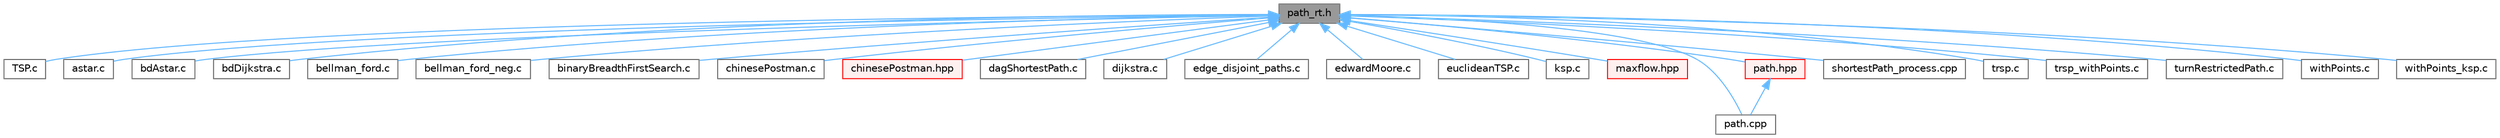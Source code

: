 digraph "path_rt.h"
{
 // LATEX_PDF_SIZE
  bgcolor="transparent";
  edge [fontname=Helvetica,fontsize=10,labelfontname=Helvetica,labelfontsize=10];
  node [fontname=Helvetica,fontsize=10,shape=box,height=0.2,width=0.4];
  Node1 [id="Node000001",label="path_rt.h",height=0.2,width=0.4,color="gray40", fillcolor="grey60", style="filled", fontcolor="black",tooltip=" "];
  Node1 -> Node2 [id="edge1_Node000001_Node000002",dir="back",color="steelblue1",style="solid",tooltip=" "];
  Node2 [id="Node000002",label="TSP.c",height=0.2,width=0.4,color="grey40", fillcolor="white", style="filled",URL="$TSP_8c.html",tooltip=" "];
  Node1 -> Node3 [id="edge2_Node000001_Node000003",dir="back",color="steelblue1",style="solid",tooltip=" "];
  Node3 [id="Node000003",label="astar.c",height=0.2,width=0.4,color="grey40", fillcolor="white", style="filled",URL="$astar_8c.html",tooltip=" "];
  Node1 -> Node4 [id="edge3_Node000001_Node000004",dir="back",color="steelblue1",style="solid",tooltip=" "];
  Node4 [id="Node000004",label="bdAstar.c",height=0.2,width=0.4,color="grey40", fillcolor="white", style="filled",URL="$bdAstar_8c.html",tooltip=" "];
  Node1 -> Node5 [id="edge4_Node000001_Node000005",dir="back",color="steelblue1",style="solid",tooltip=" "];
  Node5 [id="Node000005",label="bdDijkstra.c",height=0.2,width=0.4,color="grey40", fillcolor="white", style="filled",URL="$bdDijkstra_8c.html",tooltip=" "];
  Node1 -> Node6 [id="edge5_Node000001_Node000006",dir="back",color="steelblue1",style="solid",tooltip=" "];
  Node6 [id="Node000006",label="bellman_ford.c",height=0.2,width=0.4,color="grey40", fillcolor="white", style="filled",URL="$bellman__ford_8c.html",tooltip=" "];
  Node1 -> Node7 [id="edge6_Node000001_Node000007",dir="back",color="steelblue1",style="solid",tooltip=" "];
  Node7 [id="Node000007",label="bellman_ford_neg.c",height=0.2,width=0.4,color="grey40", fillcolor="white", style="filled",URL="$bellman__ford__neg_8c.html",tooltip=" "];
  Node1 -> Node8 [id="edge7_Node000001_Node000008",dir="back",color="steelblue1",style="solid",tooltip=" "];
  Node8 [id="Node000008",label="binaryBreadthFirstSearch.c",height=0.2,width=0.4,color="grey40", fillcolor="white", style="filled",URL="$binaryBreadthFirstSearch_8c.html",tooltip=" "];
  Node1 -> Node9 [id="edge8_Node000001_Node000009",dir="back",color="steelblue1",style="solid",tooltip=" "];
  Node9 [id="Node000009",label="chinesePostman.c",height=0.2,width=0.4,color="grey40", fillcolor="white", style="filled",URL="$chinesePostman_8c.html",tooltip=" "];
  Node1 -> Node10 [id="edge9_Node000001_Node000010",dir="back",color="steelblue1",style="solid",tooltip=" "];
  Node10 [id="Node000010",label="chinesePostman.hpp",height=0.2,width=0.4,color="red", fillcolor="#FFF0F0", style="filled",URL="$chinesePostman_8hpp.html",tooltip=" "];
  Node1 -> Node12 [id="edge10_Node000001_Node000012",dir="back",color="steelblue1",style="solid",tooltip=" "];
  Node12 [id="Node000012",label="dagShortestPath.c",height=0.2,width=0.4,color="grey40", fillcolor="white", style="filled",URL="$dagShortestPath_8c.html",tooltip=" "];
  Node1 -> Node13 [id="edge11_Node000001_Node000013",dir="back",color="steelblue1",style="solid",tooltip=" "];
  Node13 [id="Node000013",label="dijkstra.c",height=0.2,width=0.4,color="grey40", fillcolor="white", style="filled",URL="$dijkstra_8c.html",tooltip=" "];
  Node1 -> Node14 [id="edge12_Node000001_Node000014",dir="back",color="steelblue1",style="solid",tooltip=" "];
  Node14 [id="Node000014",label="edge_disjoint_paths.c",height=0.2,width=0.4,color="grey40", fillcolor="white", style="filled",URL="$edge__disjoint__paths_8c.html",tooltip=" "];
  Node1 -> Node15 [id="edge13_Node000001_Node000015",dir="back",color="steelblue1",style="solid",tooltip=" "];
  Node15 [id="Node000015",label="edwardMoore.c",height=0.2,width=0.4,color="grey40", fillcolor="white", style="filled",URL="$edwardMoore_8c.html",tooltip=" "];
  Node1 -> Node16 [id="edge14_Node000001_Node000016",dir="back",color="steelblue1",style="solid",tooltip=" "];
  Node16 [id="Node000016",label="euclideanTSP.c",height=0.2,width=0.4,color="grey40", fillcolor="white", style="filled",URL="$euclideanTSP_8c.html",tooltip=" "];
  Node1 -> Node17 [id="edge15_Node000001_Node000017",dir="back",color="steelblue1",style="solid",tooltip=" "];
  Node17 [id="Node000017",label="ksp.c",height=0.2,width=0.4,color="grey40", fillcolor="white", style="filled",URL="$ksp_8c.html",tooltip=" "];
  Node1 -> Node18 [id="edge16_Node000001_Node000018",dir="back",color="steelblue1",style="solid",tooltip=" "];
  Node18 [id="Node000018",label="maxflow.hpp",height=0.2,width=0.4,color="red", fillcolor="#FFF0F0", style="filled",URL="$maxflow_8hpp.html",tooltip=" "];
  Node1 -> Node22 [id="edge17_Node000001_Node000022",dir="back",color="steelblue1",style="solid",tooltip=" "];
  Node22 [id="Node000022",label="path.cpp",height=0.2,width=0.4,color="grey40", fillcolor="white", style="filled",URL="$path_8cpp.html",tooltip=" "];
  Node1 -> Node23 [id="edge18_Node000001_Node000023",dir="back",color="steelblue1",style="solid",tooltip=" "];
  Node23 [id="Node000023",label="path.hpp",height=0.2,width=0.4,color="red", fillcolor="#FFF0F0", style="filled",URL="$path_8hpp.html",tooltip=" "];
  Node23 -> Node22 [id="edge19_Node000023_Node000022",dir="back",color="steelblue1",style="solid",tooltip=" "];
  Node1 -> Node85 [id="edge20_Node000001_Node000085",dir="back",color="steelblue1",style="solid",tooltip=" "];
  Node85 [id="Node000085",label="shortestPath_process.cpp",height=0.2,width=0.4,color="grey40", fillcolor="white", style="filled",URL="$shortestPath__process_8cpp.html",tooltip=" "];
  Node1 -> Node86 [id="edge21_Node000001_Node000086",dir="back",color="steelblue1",style="solid",tooltip=" "];
  Node86 [id="Node000086",label="trsp.c",height=0.2,width=0.4,color="grey40", fillcolor="white", style="filled",URL="$trsp_8c.html",tooltip=" "];
  Node1 -> Node87 [id="edge22_Node000001_Node000087",dir="back",color="steelblue1",style="solid",tooltip=" "];
  Node87 [id="Node000087",label="trsp_withPoints.c",height=0.2,width=0.4,color="grey40", fillcolor="white", style="filled",URL="$trsp__withPoints_8c.html",tooltip=" "];
  Node1 -> Node88 [id="edge23_Node000001_Node000088",dir="back",color="steelblue1",style="solid",tooltip=" "];
  Node88 [id="Node000088",label="turnRestrictedPath.c",height=0.2,width=0.4,color="grey40", fillcolor="white", style="filled",URL="$turnRestrictedPath_8c.html",tooltip=" "];
  Node1 -> Node89 [id="edge24_Node000001_Node000089",dir="back",color="steelblue1",style="solid",tooltip=" "];
  Node89 [id="Node000089",label="withPoints.c",height=0.2,width=0.4,color="grey40", fillcolor="white", style="filled",URL="$withPoints_8c.html",tooltip=" "];
  Node1 -> Node90 [id="edge25_Node000001_Node000090",dir="back",color="steelblue1",style="solid",tooltip=" "];
  Node90 [id="Node000090",label="withPoints_ksp.c",height=0.2,width=0.4,color="grey40", fillcolor="white", style="filled",URL="$withPoints__ksp_8c.html",tooltip=" "];
}

